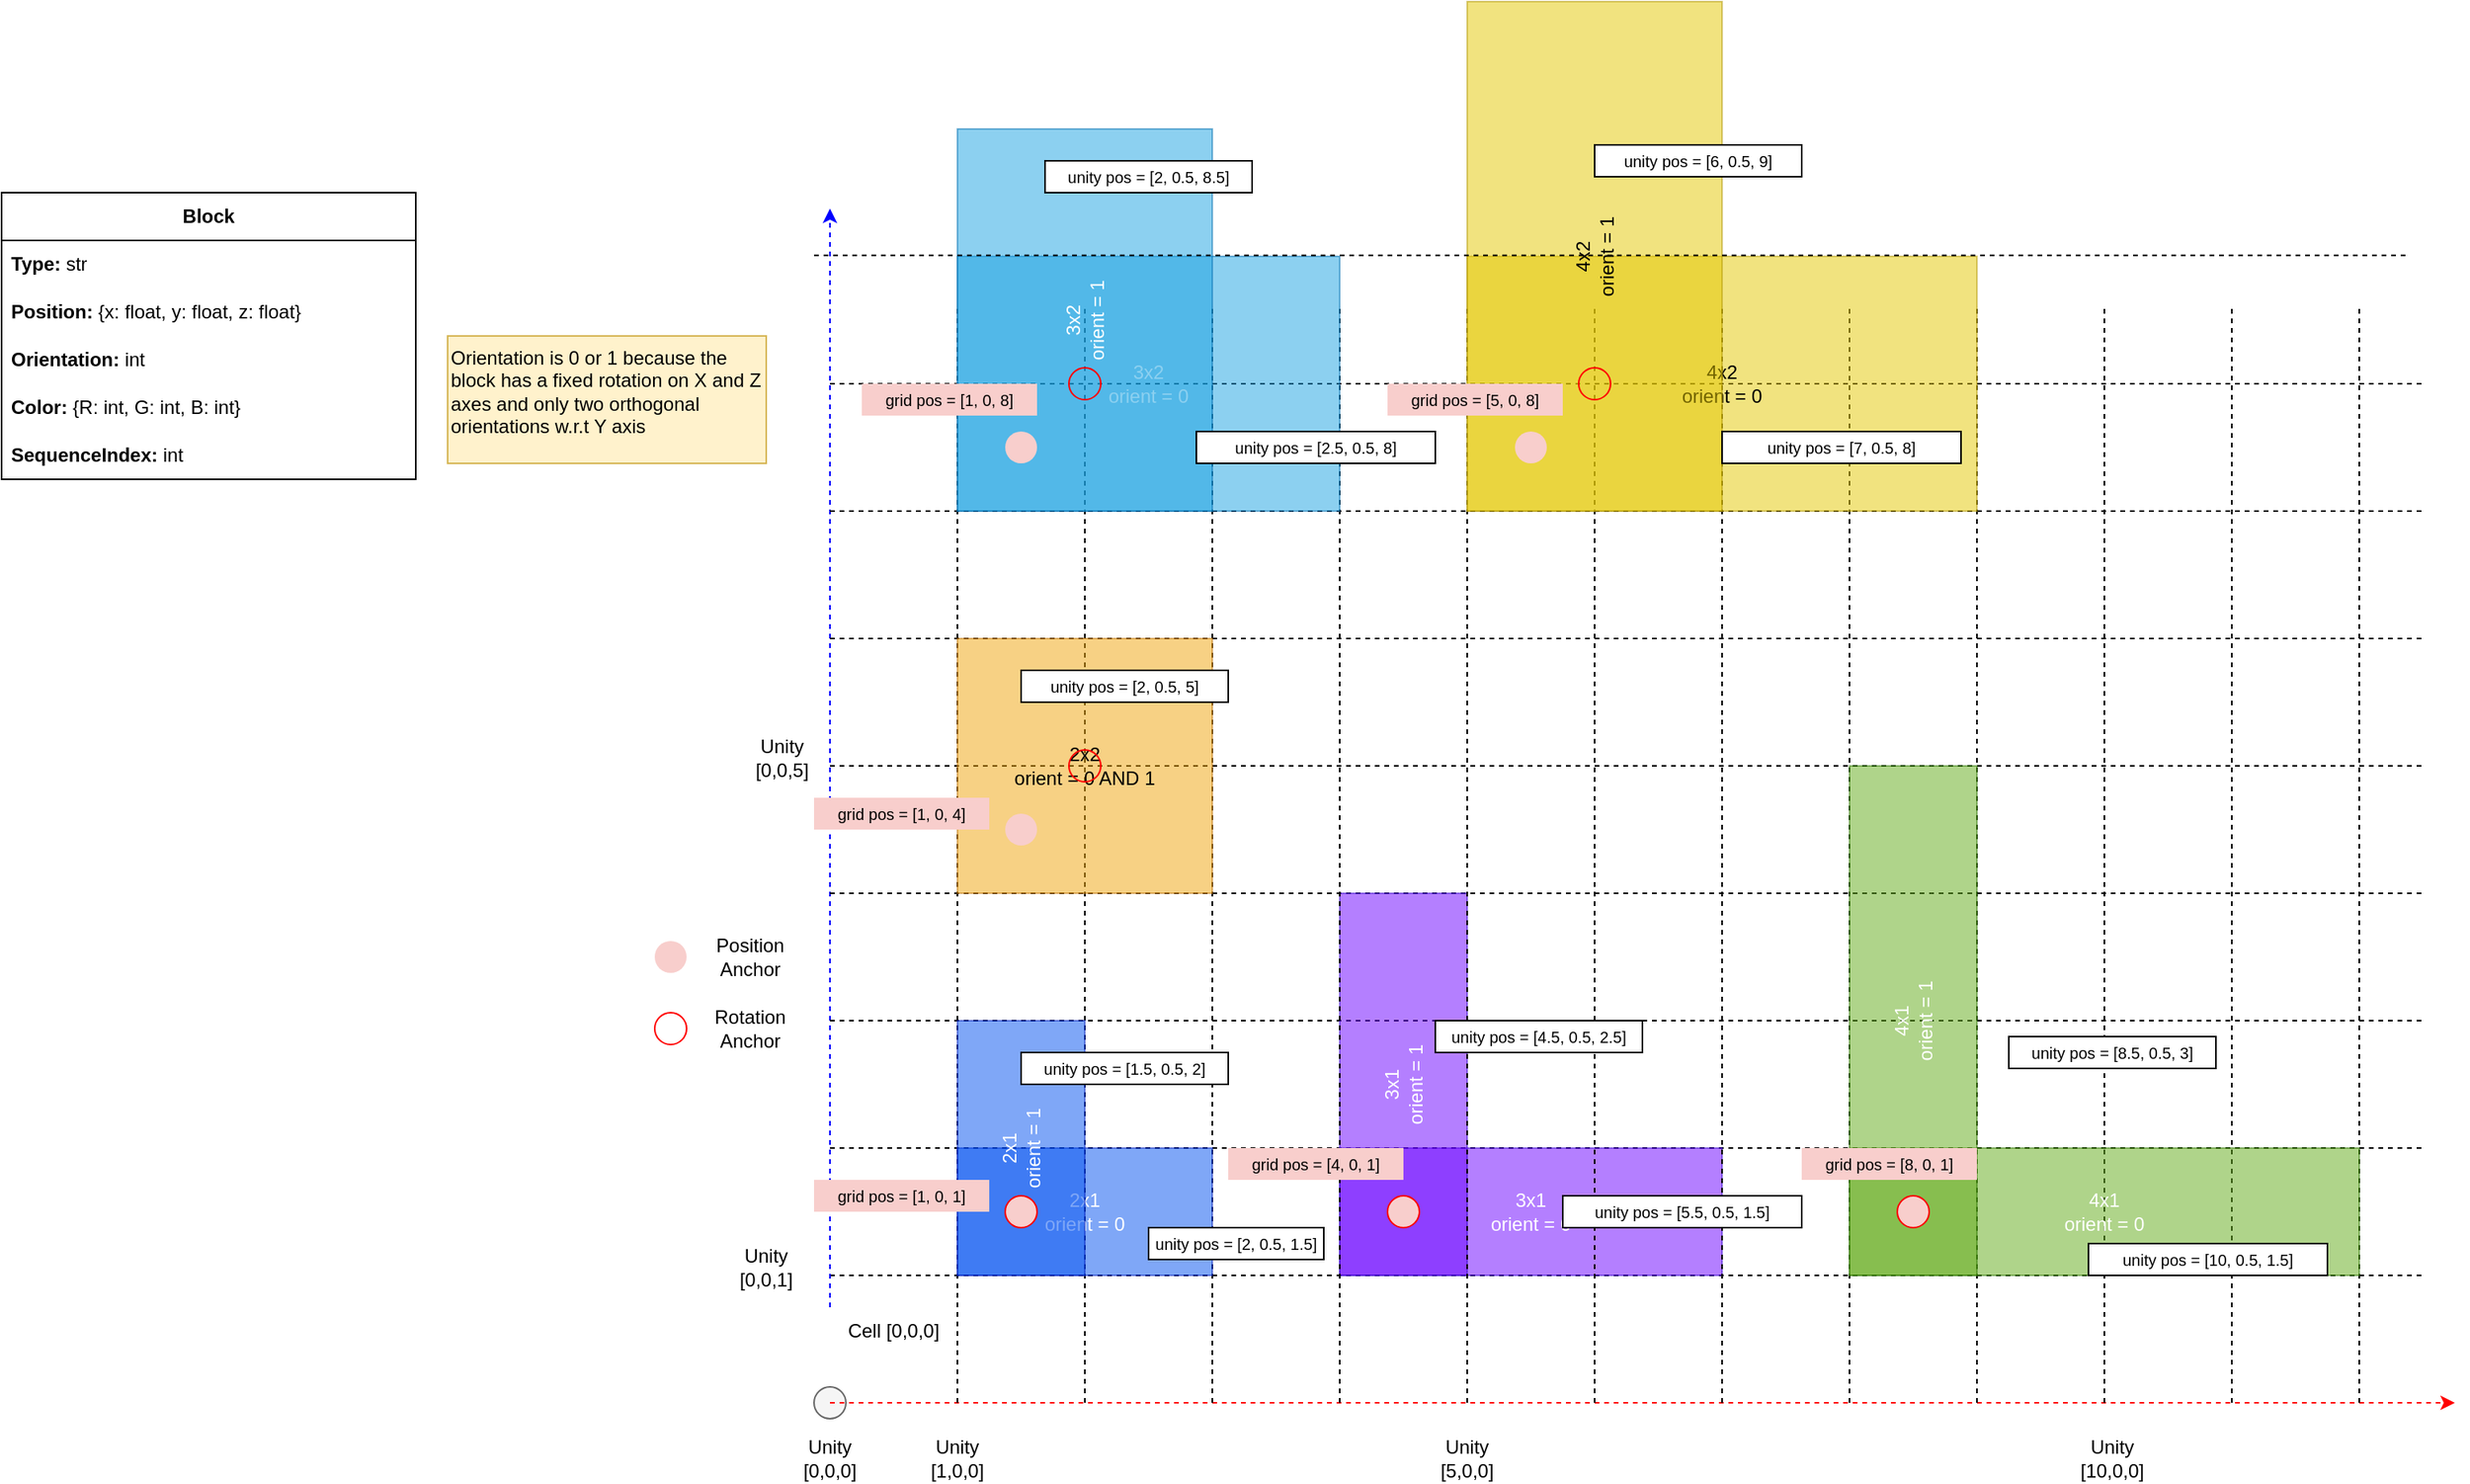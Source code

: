 <mxfile version="24.5.3" type="device" pages="3">
  <diagram id="F12JZfYXKcY45n_DoZql" name="Block Environment">
    <mxGraphModel dx="545" dy="1285" grid="1" gridSize="10" guides="1" tooltips="1" connect="1" arrows="1" fold="1" page="1" pageScale="1" pageWidth="1600" pageHeight="900" math="0" shadow="0">
      <root>
        <mxCell id="0" />
        <mxCell id="1" parent="0" />
        <mxCell id="68_xG1gNsQ3H1-Qj5Mpm-24" value="" style="ellipse;whiteSpace=wrap;html=1;aspect=fixed;connectable=0;allowArrows=0;fillColor=#f5f5f5;fontColor=#333333;strokeColor=#666666;" parent="1" vertex="1">
          <mxGeometry x="550" y="790" width="20" height="20" as="geometry" />
        </mxCell>
        <mxCell id="hAvPR3kHlmy_cGv-ftQP-1" value="&lt;b&gt;Block&lt;/b&gt;" style="swimlane;fontStyle=0;childLayout=stackLayout;horizontal=1;startSize=30;horizontalStack=0;resizeParent=1;resizeParentMax=0;resizeLast=0;collapsible=1;marginBottom=0;whiteSpace=wrap;html=1;" parent="1" vertex="1">
          <mxGeometry x="40" y="40" width="260" height="180" as="geometry" />
        </mxCell>
        <mxCell id="hAvPR3kHlmy_cGv-ftQP-2" value="&lt;b&gt;Type:&lt;/b&gt; str" style="text;strokeColor=none;fillColor=none;align=left;verticalAlign=middle;spacingLeft=4;spacingRight=4;overflow=hidden;points=[[0,0.5],[1,0.5]];portConstraint=eastwest;rotatable=0;whiteSpace=wrap;html=1;" parent="hAvPR3kHlmy_cGv-ftQP-1" vertex="1">
          <mxGeometry y="30" width="260" height="30" as="geometry" />
        </mxCell>
        <mxCell id="hAvPR3kHlmy_cGv-ftQP-3" value="&lt;b&gt;Position:&lt;/b&gt; {x: float, y: float, z: float}&amp;nbsp;" style="text;strokeColor=none;fillColor=none;align=left;verticalAlign=middle;spacingLeft=4;spacingRight=4;overflow=hidden;points=[[0,0.5],[1,0.5]];portConstraint=eastwest;rotatable=0;whiteSpace=wrap;html=1;" parent="hAvPR3kHlmy_cGv-ftQP-1" vertex="1">
          <mxGeometry y="60" width="260" height="30" as="geometry" />
        </mxCell>
        <mxCell id="KosSpZD3ncUlgxf-VwmN-1" value="&lt;b&gt;Orientation: &lt;/b&gt;int" style="text;strokeColor=none;fillColor=none;align=left;verticalAlign=middle;spacingLeft=4;spacingRight=4;overflow=hidden;points=[[0,0.5],[1,0.5]];portConstraint=eastwest;rotatable=0;whiteSpace=wrap;html=1;" parent="hAvPR3kHlmy_cGv-ftQP-1" vertex="1">
          <mxGeometry y="90" width="260" height="30" as="geometry" />
        </mxCell>
        <mxCell id="hAvPR3kHlmy_cGv-ftQP-5" value="&lt;b&gt;Color:&lt;/b&gt;&amp;nbsp;{R: int, G: int, B: int}" style="text;strokeColor=none;fillColor=none;align=left;verticalAlign=middle;spacingLeft=4;spacingRight=4;overflow=hidden;points=[[0,0.5],[1,0.5]];portConstraint=eastwest;rotatable=0;whiteSpace=wrap;html=1;" parent="hAvPR3kHlmy_cGv-ftQP-1" vertex="1">
          <mxGeometry y="120" width="260" height="30" as="geometry" />
        </mxCell>
        <mxCell id="hAvPR3kHlmy_cGv-ftQP-4" value="&lt;b&gt;SequenceIndex:&lt;/b&gt; int" style="text;strokeColor=none;fillColor=none;align=left;verticalAlign=middle;spacingLeft=4;spacingRight=4;overflow=hidden;points=[[0,0.5],[1,0.5]];portConstraint=eastwest;rotatable=0;whiteSpace=wrap;html=1;" parent="hAvPR3kHlmy_cGv-ftQP-1" vertex="1">
          <mxGeometry y="150" width="260" height="30" as="geometry" />
        </mxCell>
        <mxCell id="gbmZhqpwLv1sCHuPzr3j-1" value="Orientation is 0 or 1 because the block has a fixed rotation on X and Z axes and only two orthogonal orientations w.r.t Y axis" style="rounded=0;whiteSpace=wrap;html=1;strokeColor=#d6b656;strokeWidth=1;fontSize=12;fillColor=#fff2cc;verticalAlign=top;align=left;" parent="1" vertex="1">
          <mxGeometry x="320" y="130" width="200" height="80" as="geometry" />
        </mxCell>
        <mxCell id="68_xG1gNsQ3H1-Qj5Mpm-1" value="" style="endArrow=none;dashed=1;html=1;rounded=0;" parent="1" edge="1">
          <mxGeometry width="50" height="50" relative="1" as="geometry">
            <mxPoint x="560" y="720" as="sourcePoint" />
            <mxPoint x="1560" y="720" as="targetPoint" />
          </mxGeometry>
        </mxCell>
        <mxCell id="68_xG1gNsQ3H1-Qj5Mpm-2" value="" style="endArrow=classic;dashed=1;html=1;rounded=0;endFill=1;strokeColor=#FF0000;" parent="1" edge="1">
          <mxGeometry width="50" height="50" relative="1" as="geometry">
            <mxPoint x="560" y="800" as="sourcePoint" />
            <mxPoint x="1580" y="800" as="targetPoint" />
          </mxGeometry>
        </mxCell>
        <mxCell id="68_xG1gNsQ3H1-Qj5Mpm-4" value="" style="endArrow=classic;dashed=1;html=1;rounded=0;startArrow=none;strokeColor=#0000FF;endFill=1;" parent="1" edge="1">
          <mxGeometry width="50" height="50" relative="1" as="geometry">
            <mxPoint x="560" y="740" as="sourcePoint" />
            <mxPoint x="560" y="50" as="targetPoint" />
          </mxGeometry>
        </mxCell>
        <mxCell id="68_xG1gNsQ3H1-Qj5Mpm-6" value="" style="endArrow=none;dashed=1;html=1;rounded=0;" parent="1" edge="1">
          <mxGeometry width="50" height="50" relative="1" as="geometry">
            <mxPoint x="640" y="800" as="sourcePoint" />
            <mxPoint x="640" y="110" as="targetPoint" />
          </mxGeometry>
        </mxCell>
        <mxCell id="68_xG1gNsQ3H1-Qj5Mpm-7" value="" style="endArrow=none;dashed=1;html=1;rounded=0;" parent="1" edge="1">
          <mxGeometry width="50" height="50" relative="1" as="geometry">
            <mxPoint x="720" y="800" as="sourcePoint" />
            <mxPoint x="720" y="110" as="targetPoint" />
          </mxGeometry>
        </mxCell>
        <mxCell id="68_xG1gNsQ3H1-Qj5Mpm-8" value="" style="endArrow=none;dashed=1;html=1;rounded=0;" parent="1" edge="1">
          <mxGeometry width="50" height="50" relative="1" as="geometry">
            <mxPoint x="560" y="640" as="sourcePoint" />
            <mxPoint x="1560" y="640" as="targetPoint" />
          </mxGeometry>
        </mxCell>
        <mxCell id="68_xG1gNsQ3H1-Qj5Mpm-9" value="" style="endArrow=none;dashed=1;html=1;rounded=0;" parent="1" edge="1">
          <mxGeometry width="50" height="50" relative="1" as="geometry">
            <mxPoint x="560" y="560" as="sourcePoint" />
            <mxPoint x="1560" y="560" as="targetPoint" />
          </mxGeometry>
        </mxCell>
        <mxCell id="68_xG1gNsQ3H1-Qj5Mpm-10" value="" style="endArrow=none;dashed=1;html=1;rounded=0;" parent="1" edge="1">
          <mxGeometry width="50" height="50" relative="1" as="geometry">
            <mxPoint x="560" y="480" as="sourcePoint" />
            <mxPoint x="1560" y="480" as="targetPoint" />
          </mxGeometry>
        </mxCell>
        <mxCell id="68_xG1gNsQ3H1-Qj5Mpm-11" value="" style="endArrow=none;dashed=1;html=1;rounded=0;" parent="1" edge="1">
          <mxGeometry width="50" height="50" relative="1" as="geometry">
            <mxPoint x="800" y="800" as="sourcePoint" />
            <mxPoint x="800" y="110" as="targetPoint" />
          </mxGeometry>
        </mxCell>
        <mxCell id="68_xG1gNsQ3H1-Qj5Mpm-13" value="2x1&lt;br&gt;orient = 0" style="whiteSpace=wrap;html=1;fillColor=#0050ef;fontColor=#ffffff;strokeColor=#001DBC;opacity=50;" parent="1" vertex="1">
          <mxGeometry x="640" y="640" width="160" height="80" as="geometry" />
        </mxCell>
        <mxCell id="68_xG1gNsQ3H1-Qj5Mpm-14" value="Cell [0,0,0]" style="text;html=1;strokeColor=none;fillColor=none;align=center;verticalAlign=middle;whiteSpace=wrap;rounded=0;" parent="1" vertex="1">
          <mxGeometry x="570" y="740" width="60" height="30" as="geometry" />
        </mxCell>
        <mxCell id="68_xG1gNsQ3H1-Qj5Mpm-17" value="" style="ellipse;whiteSpace=wrap;html=1;aspect=fixed;fillColor=none;strokeColor=#FF0000;" parent="1" vertex="1">
          <mxGeometry x="450" y="555" width="20" height="20" as="geometry" />
        </mxCell>
        <mxCell id="68_xG1gNsQ3H1-Qj5Mpm-18" value="Rotation Anchor" style="text;html=1;strokeColor=none;fillColor=none;align=center;verticalAlign=middle;whiteSpace=wrap;rounded=0;" parent="1" vertex="1">
          <mxGeometry x="480" y="550" width="60" height="30" as="geometry" />
        </mxCell>
        <mxCell id="68_xG1gNsQ3H1-Qj5Mpm-20" value="2x1&lt;br&gt;orient = 1" style="whiteSpace=wrap;html=1;fillColor=#0050ef;fontColor=#ffffff;strokeColor=#001DBC;opacity=50;rotation=-90;" parent="1" vertex="1">
          <mxGeometry x="600" y="600" width="160" height="80" as="geometry" />
        </mxCell>
        <mxCell id="68_xG1gNsQ3H1-Qj5Mpm-16" value="" style="ellipse;whiteSpace=wrap;html=1;aspect=fixed;fillColor=#f8cecc;strokeColor=#FF0000;" parent="1" vertex="1">
          <mxGeometry x="670" y="670" width="20" height="20" as="geometry" />
        </mxCell>
        <mxCell id="68_xG1gNsQ3H1-Qj5Mpm-21" value="Unity [0,0,0]" style="text;html=1;strokeColor=none;fillColor=none;align=center;verticalAlign=middle;whiteSpace=wrap;rounded=0;" parent="1" vertex="1">
          <mxGeometry x="530" y="820" width="60" height="30" as="geometry" />
        </mxCell>
        <mxCell id="68_xG1gNsQ3H1-Qj5Mpm-23" value="" style="endArrow=none;dashed=1;html=1;rounded=0;" parent="1" edge="1">
          <mxGeometry width="50" height="50" relative="1" as="geometry">
            <mxPoint x="560" y="800" as="sourcePoint" />
            <mxPoint x="560" y="800" as="targetPoint" />
          </mxGeometry>
        </mxCell>
        <mxCell id="68_xG1gNsQ3H1-Qj5Mpm-25" value="Unity [1,0,0]" style="text;html=1;strokeColor=none;fillColor=none;align=center;verticalAlign=middle;whiteSpace=wrap;rounded=0;" parent="1" vertex="1">
          <mxGeometry x="610" y="820" width="60" height="30" as="geometry" />
        </mxCell>
        <mxCell id="68_xG1gNsQ3H1-Qj5Mpm-26" value="unity pos = [2, 0.5, 1.5]" style="rounded=0;whiteSpace=wrap;html=1;connectable=0;allowArrows=0;fontSize=10;" parent="1" vertex="1">
          <mxGeometry x="760" y="690" width="110" height="20" as="geometry" />
        </mxCell>
        <mxCell id="68_xG1gNsQ3H1-Qj5Mpm-27" value="unity pos = [1.5, 0.5, 2]" style="rounded=0;whiteSpace=wrap;html=1;connectable=0;allowArrows=0;fontSize=10;" parent="1" vertex="1">
          <mxGeometry x="680" y="580" width="130" height="20" as="geometry" />
        </mxCell>
        <mxCell id="68_xG1gNsQ3H1-Qj5Mpm-28" value="Unity [0,0,1]" style="text;html=1;strokeColor=none;fillColor=none;align=center;verticalAlign=middle;whiteSpace=wrap;rounded=0;" parent="1" vertex="1">
          <mxGeometry x="490" y="700" width="60" height="30" as="geometry" />
        </mxCell>
        <mxCell id="68_xG1gNsQ3H1-Qj5Mpm-29" value="grid pos = [1, 0, 1]" style="rounded=0;whiteSpace=wrap;html=1;connectable=0;allowArrows=0;fontSize=10;fillColor=#f8cecc;strokeColor=none;" parent="1" vertex="1">
          <mxGeometry x="550" y="660" width="110" height="20" as="geometry" />
        </mxCell>
        <mxCell id="68_xG1gNsQ3H1-Qj5Mpm-39" value="3x1&lt;br&gt;orient = 0" style="whiteSpace=wrap;html=1;fillColor=#6a00ff;fontColor=#ffffff;strokeColor=#3700CC;opacity=50;" parent="1" vertex="1">
          <mxGeometry x="880" y="640" width="240" height="80" as="geometry" />
        </mxCell>
        <mxCell id="68_xG1gNsQ3H1-Qj5Mpm-40" value="3x1&lt;br&gt;orient = 1" style="whiteSpace=wrap;html=1;fillColor=#6a00ff;fontColor=#ffffff;strokeColor=#3700CC;opacity=50;rotation=-90;" parent="1" vertex="1">
          <mxGeometry x="800" y="560" width="240" height="80" as="geometry" />
        </mxCell>
        <mxCell id="68_xG1gNsQ3H1-Qj5Mpm-41" value="" style="ellipse;whiteSpace=wrap;html=1;aspect=fixed;fillColor=#f8cecc;strokeColor=#FF0000;" parent="1" vertex="1">
          <mxGeometry x="910" y="670" width="20" height="20" as="geometry" />
        </mxCell>
        <mxCell id="68_xG1gNsQ3H1-Qj5Mpm-12" value="" style="endArrow=none;dashed=1;html=1;rounded=0;" parent="1" edge="1">
          <mxGeometry width="50" height="50" relative="1" as="geometry">
            <mxPoint x="880" y="800" as="sourcePoint" />
            <mxPoint x="880" y="110" as="targetPoint" />
          </mxGeometry>
        </mxCell>
        <mxCell id="68_xG1gNsQ3H1-Qj5Mpm-30" value="" style="endArrow=none;dashed=1;html=1;rounded=0;" parent="1" edge="1">
          <mxGeometry width="50" height="50" relative="1" as="geometry">
            <mxPoint x="960" y="800" as="sourcePoint" />
            <mxPoint x="960" y="110" as="targetPoint" />
          </mxGeometry>
        </mxCell>
        <mxCell id="68_xG1gNsQ3H1-Qj5Mpm-31" value="" style="endArrow=none;dashed=1;html=1;rounded=0;" parent="1" edge="1">
          <mxGeometry width="50" height="50" relative="1" as="geometry">
            <mxPoint x="1040" y="800" as="sourcePoint" />
            <mxPoint x="1040" y="110" as="targetPoint" />
          </mxGeometry>
        </mxCell>
        <mxCell id="68_xG1gNsQ3H1-Qj5Mpm-32" value="" style="endArrow=none;dashed=1;html=1;rounded=0;" parent="1" edge="1">
          <mxGeometry width="50" height="50" relative="1" as="geometry">
            <mxPoint x="1120" y="800" as="sourcePoint" />
            <mxPoint x="1120" y="110" as="targetPoint" />
          </mxGeometry>
        </mxCell>
        <mxCell id="68_xG1gNsQ3H1-Qj5Mpm-33" value="" style="endArrow=none;dashed=1;html=1;rounded=0;" parent="1" edge="1">
          <mxGeometry width="50" height="50" relative="1" as="geometry">
            <mxPoint x="1200" y="800" as="sourcePoint" />
            <mxPoint x="1200" y="110" as="targetPoint" />
          </mxGeometry>
        </mxCell>
        <mxCell id="68_xG1gNsQ3H1-Qj5Mpm-34" value="" style="endArrow=none;dashed=1;html=1;rounded=0;" parent="1" edge="1">
          <mxGeometry width="50" height="50" relative="1" as="geometry">
            <mxPoint x="1280" y="800" as="sourcePoint" />
            <mxPoint x="1280" y="110" as="targetPoint" />
          </mxGeometry>
        </mxCell>
        <mxCell id="68_xG1gNsQ3H1-Qj5Mpm-35" value="" style="endArrow=none;dashed=1;html=1;rounded=0;" parent="1" edge="1">
          <mxGeometry width="50" height="50" relative="1" as="geometry">
            <mxPoint x="1360" y="800" as="sourcePoint" />
            <mxPoint x="1360" y="110" as="targetPoint" />
          </mxGeometry>
        </mxCell>
        <mxCell id="68_xG1gNsQ3H1-Qj5Mpm-36" value="" style="endArrow=none;dashed=1;html=1;rounded=0;" parent="1" edge="1">
          <mxGeometry width="50" height="50" relative="1" as="geometry">
            <mxPoint x="1440" y="800" as="sourcePoint" />
            <mxPoint x="1440" y="110" as="targetPoint" />
          </mxGeometry>
        </mxCell>
        <mxCell id="68_xG1gNsQ3H1-Qj5Mpm-37" value="" style="endArrow=none;dashed=1;html=1;rounded=0;" parent="1" edge="1">
          <mxGeometry width="50" height="50" relative="1" as="geometry">
            <mxPoint x="1520" y="800" as="sourcePoint" />
            <mxPoint x="1520" y="110" as="targetPoint" />
          </mxGeometry>
        </mxCell>
        <mxCell id="68_xG1gNsQ3H1-Qj5Mpm-43" value="" style="endArrow=none;dashed=1;html=1;rounded=0;" parent="1" edge="1">
          <mxGeometry width="50" height="50" relative="1" as="geometry">
            <mxPoint x="560" y="400" as="sourcePoint" />
            <mxPoint x="1560" y="400" as="targetPoint" />
          </mxGeometry>
        </mxCell>
        <mxCell id="68_xG1gNsQ3H1-Qj5Mpm-44" value="" style="endArrow=none;dashed=1;html=1;rounded=0;" parent="1" edge="1">
          <mxGeometry width="50" height="50" relative="1" as="geometry">
            <mxPoint x="560" y="320" as="sourcePoint" />
            <mxPoint x="1560" y="320" as="targetPoint" />
          </mxGeometry>
        </mxCell>
        <mxCell id="68_xG1gNsQ3H1-Qj5Mpm-45" value="" style="endArrow=none;dashed=1;html=1;rounded=0;" parent="1" edge="1">
          <mxGeometry width="50" height="50" relative="1" as="geometry">
            <mxPoint x="560" y="240" as="sourcePoint" />
            <mxPoint x="1560" y="240" as="targetPoint" />
          </mxGeometry>
        </mxCell>
        <mxCell id="68_xG1gNsQ3H1-Qj5Mpm-46" value="" style="endArrow=none;dashed=1;html=1;rounded=0;" parent="1" edge="1">
          <mxGeometry width="50" height="50" relative="1" as="geometry">
            <mxPoint x="560" y="160" as="sourcePoint" />
            <mxPoint x="1560" y="160" as="targetPoint" />
          </mxGeometry>
        </mxCell>
        <mxCell id="68_xG1gNsQ3H1-Qj5Mpm-47" value="4x1&lt;br&gt;orient = 0" style="whiteSpace=wrap;html=1;fillColor=#60a917;fontColor=#ffffff;strokeColor=#2D7600;opacity=50;" parent="1" vertex="1">
          <mxGeometry x="1200" y="640" width="320" height="80" as="geometry" />
        </mxCell>
        <mxCell id="68_xG1gNsQ3H1-Qj5Mpm-48" value="4x1&lt;br&gt;orient = 1" style="whiteSpace=wrap;html=1;fillColor=#60a917;fontColor=#ffffff;strokeColor=#2D7600;opacity=50;rotation=-90;" parent="1" vertex="1">
          <mxGeometry x="1080" y="520" width="320" height="80" as="geometry" />
        </mxCell>
        <mxCell id="68_xG1gNsQ3H1-Qj5Mpm-49" value="" style="ellipse;whiteSpace=wrap;html=1;aspect=fixed;fillColor=#f8cecc;strokeColor=#FF0000;" parent="1" vertex="1">
          <mxGeometry x="1230" y="670" width="20" height="20" as="geometry" />
        </mxCell>
        <mxCell id="68_xG1gNsQ3H1-Qj5Mpm-51" value="2x2&lt;br&gt;orient = 0 AND 1" style="whiteSpace=wrap;html=1;fillColor=#f0a30a;fontColor=#000000;strokeColor=#BD7000;opacity=50;" parent="1" vertex="1">
          <mxGeometry x="640" y="320" width="160" height="160" as="geometry" />
        </mxCell>
        <mxCell id="68_xG1gNsQ3H1-Qj5Mpm-52" value="" style="ellipse;whiteSpace=wrap;html=1;aspect=fixed;fillColor=#f8cecc;strokeColor=none;" parent="1" vertex="1">
          <mxGeometry x="450" y="510" width="20" height="20" as="geometry" />
        </mxCell>
        <mxCell id="68_xG1gNsQ3H1-Qj5Mpm-53" value="Position Anchor" style="text;html=1;strokeColor=none;fillColor=none;align=center;verticalAlign=middle;whiteSpace=wrap;rounded=0;" parent="1" vertex="1">
          <mxGeometry x="480" y="505" width="60" height="30" as="geometry" />
        </mxCell>
        <mxCell id="68_xG1gNsQ3H1-Qj5Mpm-54" value="" style="ellipse;whiteSpace=wrap;html=1;aspect=fixed;fillColor=#f8cecc;strokeColor=none;" parent="1" vertex="1">
          <mxGeometry x="670" y="430" width="20" height="20" as="geometry" />
        </mxCell>
        <mxCell id="68_xG1gNsQ3H1-Qj5Mpm-55" value="" style="ellipse;whiteSpace=wrap;html=1;aspect=fixed;fillColor=none;strokeColor=#FF0000;" parent="1" vertex="1">
          <mxGeometry x="710" y="390" width="20" height="20" as="geometry" />
        </mxCell>
        <mxCell id="68_xG1gNsQ3H1-Qj5Mpm-56" value="3x2&lt;br&gt;orient = 0" style="whiteSpace=wrap;html=1;fillColor=#1ba1e2;fontColor=#ffffff;strokeColor=#006EAF;opacity=50;" parent="1" vertex="1">
          <mxGeometry x="640" y="80" width="240" height="160" as="geometry" />
        </mxCell>
        <mxCell id="68_xG1gNsQ3H1-Qj5Mpm-57" value="3x2&lt;br&gt;orient = 1" style="whiteSpace=wrap;html=1;fillColor=#1ba1e2;fontColor=#ffffff;strokeColor=#006EAF;opacity=50;rotation=-90;" parent="1" vertex="1">
          <mxGeometry x="600" y="40" width="240" height="160" as="geometry" />
        </mxCell>
        <mxCell id="68_xG1gNsQ3H1-Qj5Mpm-58" value="" style="ellipse;whiteSpace=wrap;html=1;aspect=fixed;fillColor=#f8cecc;strokeColor=none;" parent="1" vertex="1">
          <mxGeometry x="670" y="190" width="20" height="20" as="geometry" />
        </mxCell>
        <mxCell id="68_xG1gNsQ3H1-Qj5Mpm-59" value="" style="ellipse;whiteSpace=wrap;html=1;aspect=fixed;fillColor=none;strokeColor=#FF0000;" parent="1" vertex="1">
          <mxGeometry x="710" y="150" width="20" height="20" as="geometry" />
        </mxCell>
        <mxCell id="68_xG1gNsQ3H1-Qj5Mpm-60" value="4x2&lt;br&gt;orient = 0" style="whiteSpace=wrap;html=1;fillColor=#e3c800;fontColor=#000000;strokeColor=#B09500;opacity=50;" parent="1" vertex="1">
          <mxGeometry x="960" y="80" width="320" height="160" as="geometry" />
        </mxCell>
        <mxCell id="68_xG1gNsQ3H1-Qj5Mpm-61" value="4x2&lt;br&gt;orient = 1" style="whiteSpace=wrap;html=1;fillColor=#e3c800;fontColor=#000000;strokeColor=#B09500;opacity=50;rotation=-90;" parent="1" vertex="1">
          <mxGeometry x="880" width="320" height="160" as="geometry" />
        </mxCell>
        <mxCell id="68_xG1gNsQ3H1-Qj5Mpm-62" value="" style="ellipse;whiteSpace=wrap;html=1;aspect=fixed;fillColor=#f8cecc;strokeColor=none;" parent="1" vertex="1">
          <mxGeometry x="990" y="190" width="20" height="20" as="geometry" />
        </mxCell>
        <mxCell id="68_xG1gNsQ3H1-Qj5Mpm-63" value="" style="ellipse;whiteSpace=wrap;html=1;aspect=fixed;fillColor=none;strokeColor=#FF0000;" parent="1" vertex="1">
          <mxGeometry x="1030" y="150" width="20" height="20" as="geometry" />
        </mxCell>
        <mxCell id="xhDhrKx8FUv4P4WK9hfT-1" value="unity pos = [5.5, 0.5, 1.5]" style="rounded=0;whiteSpace=wrap;html=1;connectable=0;allowArrows=0;fontSize=10;" vertex="1" parent="1">
          <mxGeometry x="1020" y="670" width="150" height="20" as="geometry" />
        </mxCell>
        <mxCell id="xhDhrKx8FUv4P4WK9hfT-2" value="unity pos = [4.5, 0.5, 2.5]" style="rounded=0;whiteSpace=wrap;html=1;connectable=0;allowArrows=0;fontSize=10;" vertex="1" parent="1">
          <mxGeometry x="940" y="560" width="130" height="20" as="geometry" />
        </mxCell>
        <mxCell id="xhDhrKx8FUv4P4WK9hfT-3" value="grid pos = [4, 0, 1]" style="rounded=0;whiteSpace=wrap;html=1;connectable=0;allowArrows=0;fontSize=10;fillColor=#f8cecc;strokeColor=none;" vertex="1" parent="1">
          <mxGeometry x="810" y="640" width="110" height="20" as="geometry" />
        </mxCell>
        <mxCell id="xhDhrKx8FUv4P4WK9hfT-4" value="unity pos = [10, 0.5, 1.5]" style="rounded=0;whiteSpace=wrap;html=1;connectable=0;allowArrows=0;fontSize=10;" vertex="1" parent="1">
          <mxGeometry x="1350" y="700" width="150" height="20" as="geometry" />
        </mxCell>
        <mxCell id="xhDhrKx8FUv4P4WK9hfT-5" value="unity pos = [8.5, 0.5, 3]" style="rounded=0;whiteSpace=wrap;html=1;connectable=0;allowArrows=0;fontSize=10;" vertex="1" parent="1">
          <mxGeometry x="1300" y="570" width="130" height="20" as="geometry" />
        </mxCell>
        <mxCell id="xhDhrKx8FUv4P4WK9hfT-6" value="grid pos = [8, 0, 1]" style="rounded=0;whiteSpace=wrap;html=1;connectable=0;allowArrows=0;fontSize=10;fillColor=#f8cecc;strokeColor=none;" vertex="1" parent="1">
          <mxGeometry x="1170" y="640" width="110" height="20" as="geometry" />
        </mxCell>
        <mxCell id="xhDhrKx8FUv4P4WK9hfT-7" value="Unity [5,0,0]" style="text;html=1;strokeColor=none;fillColor=none;align=center;verticalAlign=middle;whiteSpace=wrap;rounded=0;" vertex="1" parent="1">
          <mxGeometry x="930" y="820" width="60" height="30" as="geometry" />
        </mxCell>
        <mxCell id="xhDhrKx8FUv4P4WK9hfT-8" value="Unity [10,0,0]" style="text;html=1;strokeColor=none;fillColor=none;align=center;verticalAlign=middle;whiteSpace=wrap;rounded=0;" vertex="1" parent="1">
          <mxGeometry x="1335" y="820" width="60" height="30" as="geometry" />
        </mxCell>
        <mxCell id="xhDhrKx8FUv4P4WK9hfT-10" value="unity pos = [2, 0.5, 5]" style="rounded=0;whiteSpace=wrap;html=1;connectable=0;allowArrows=0;fontSize=10;" vertex="1" parent="1">
          <mxGeometry x="680" y="340" width="130" height="20" as="geometry" />
        </mxCell>
        <mxCell id="xhDhrKx8FUv4P4WK9hfT-11" value="grid pos = [1, 0, 4]" style="rounded=0;whiteSpace=wrap;html=1;connectable=0;allowArrows=0;fontSize=10;fillColor=#f8cecc;strokeColor=none;" vertex="1" parent="1">
          <mxGeometry x="550" y="420" width="110" height="20" as="geometry" />
        </mxCell>
        <mxCell id="xhDhrKx8FUv4P4WK9hfT-12" value="Unity [0,0,5]" style="text;html=1;strokeColor=none;fillColor=none;align=center;verticalAlign=middle;whiteSpace=wrap;rounded=0;" vertex="1" parent="1">
          <mxGeometry x="500" y="380" width="60" height="30" as="geometry" />
        </mxCell>
        <mxCell id="xhDhrKx8FUv4P4WK9hfT-13" value="unity pos = [2.5, 0.5, 8]" style="rounded=0;whiteSpace=wrap;html=1;connectable=0;allowArrows=0;fontSize=10;" vertex="1" parent="1">
          <mxGeometry x="790" y="190" width="150" height="20" as="geometry" />
        </mxCell>
        <mxCell id="xhDhrKx8FUv4P4WK9hfT-14" value="unity pos = [2, 0.5, 8.5]" style="rounded=0;whiteSpace=wrap;html=1;connectable=0;allowArrows=0;fontSize=10;" vertex="1" parent="1">
          <mxGeometry x="695" y="20" width="130" height="20" as="geometry" />
        </mxCell>
        <mxCell id="xhDhrKx8FUv4P4WK9hfT-15" value="grid pos = [1, 0, 8]" style="rounded=0;whiteSpace=wrap;html=1;connectable=0;allowArrows=0;fontSize=10;fillColor=#f8cecc;strokeColor=none;" vertex="1" parent="1">
          <mxGeometry x="580" y="160" width="110" height="20" as="geometry" />
        </mxCell>
        <mxCell id="xhDhrKx8FUv4P4WK9hfT-16" value="" style="endArrow=none;dashed=1;html=1;rounded=0;" edge="1" parent="1">
          <mxGeometry width="50" height="50" relative="1" as="geometry">
            <mxPoint x="550" y="79.43" as="sourcePoint" />
            <mxPoint x="1550" y="79.43" as="targetPoint" />
          </mxGeometry>
        </mxCell>
        <mxCell id="xhDhrKx8FUv4P4WK9hfT-17" value="unity pos = [7, 0.5, 8]" style="rounded=0;whiteSpace=wrap;html=1;connectable=0;allowArrows=0;fontSize=10;" vertex="1" parent="1">
          <mxGeometry x="1120" y="190" width="150" height="20" as="geometry" />
        </mxCell>
        <mxCell id="xhDhrKx8FUv4P4WK9hfT-18" value="unity pos = [6, 0.5, 9]" style="rounded=0;whiteSpace=wrap;html=1;connectable=0;allowArrows=0;fontSize=10;" vertex="1" parent="1">
          <mxGeometry x="1040" y="10" width="130" height="20" as="geometry" />
        </mxCell>
        <mxCell id="xhDhrKx8FUv4P4WK9hfT-19" value="grid pos = [5, 0, 8]" style="rounded=0;whiteSpace=wrap;html=1;connectable=0;allowArrows=0;fontSize=10;fillColor=#f8cecc;strokeColor=none;" vertex="1" parent="1">
          <mxGeometry x="910" y="160" width="110" height="20" as="geometry" />
        </mxCell>
      </root>
    </mxGraphModel>
  </diagram>
  <diagram id="WRuSnYGcAvYKLhUB0kVh" name="UX wireframes">
    <mxGraphModel dx="1593" dy="929" grid="1" gridSize="10" guides="1" tooltips="1" connect="1" arrows="1" fold="1" page="1" pageScale="1" pageWidth="1600" pageHeight="900" math="0" shadow="0">
      <root>
        <mxCell id="0" />
        <mxCell id="1" parent="0" />
        <mxCell id="hewYX5v-Wwz6OvOMDls4-1" value="" style="shape=parallelogram;perimeter=parallelogramPerimeter;whiteSpace=wrap;html=1;fixedSize=1;fillColor=#d5e8d4;strokeColor=#82b366;size=330;" vertex="1" parent="1">
          <mxGeometry x="80" y="120" width="1400" height="640" as="geometry" />
        </mxCell>
        <mxCell id="hewYX5v-Wwz6OvOMDls4-2" value="" style="shape=cube;whiteSpace=wrap;html=1;boundedLbl=1;backgroundOutline=1;darkOpacity=0.05;darkOpacity2=0.1;fillColor=#f5f5f5;fontColor=#333333;strokeColor=#666666;opacity=50;" vertex="1" parent="1">
          <mxGeometry x="710" y="390" width="100" height="50" as="geometry" />
        </mxCell>
        <mxCell id="hewYX5v-Wwz6OvOMDls4-3" value="" style="shape=flexArrow;endArrow=classic;html=1;rounded=0;fillColor=#000000;strokeColor=#FFFFFF;width=10.278;endSize=15.608;" edge="1" parent="1">
          <mxGeometry x="-1" y="289" width="50" height="50" relative="1" as="geometry">
            <mxPoint x="810" y="465" as="sourcePoint" />
            <mxPoint x="770" y="415" as="targetPoint" />
            <mxPoint x="76" y="-134" as="offset" />
          </mxGeometry>
        </mxCell>
        <mxCell id="hewYX5v-Wwz6OvOMDls4-4" value="" style="rounded=1;whiteSpace=wrap;html=1;fillColor=#f5f5f5;strokeColor=#666666;fontColor=#333333;" vertex="1" parent="1">
          <mxGeometry x="440" y="690" width="620" height="200" as="geometry" />
        </mxCell>
        <mxCell id="hewYX5v-Wwz6OvOMDls4-5" value="" style="shape=parallelogram;perimeter=parallelogramPerimeter;whiteSpace=wrap;html=1;fixedSize=1;fillColor=#d5e8d4;strokeColor=#82b366;size=330;" vertex="1" parent="1">
          <mxGeometry x="1680" y="120" width="1400" height="640" as="geometry" />
        </mxCell>
        <mxCell id="hewYX5v-Wwz6OvOMDls4-6" value="" style="shape=cube;whiteSpace=wrap;html=1;boundedLbl=1;backgroundOutline=1;darkOpacity=0.05;darkOpacity2=0.1;fillColor=#f5f5f5;fontColor=#333333;strokeColor=#666666;opacity=50;" vertex="1" parent="1">
          <mxGeometry x="2310" y="390" width="100" height="50" as="geometry" />
        </mxCell>
        <mxCell id="hewYX5v-Wwz6OvOMDls4-7" value="" style="shape=flexArrow;endArrow=classic;html=1;rounded=0;fillColor=#000000;strokeColor=#FFFFFF;width=10.278;endSize=15.608;" edge="1" parent="1">
          <mxGeometry x="-1" y="289" width="50" height="50" relative="1" as="geometry">
            <mxPoint x="2410" y="465" as="sourcePoint" />
            <mxPoint x="2370" y="415" as="targetPoint" />
            <mxPoint x="76" y="-134" as="offset" />
          </mxGeometry>
        </mxCell>
        <mxCell id="hewYX5v-Wwz6OvOMDls4-8" value="" style="rounded=1;whiteSpace=wrap;html=1;fillColor=#f5f5f5;strokeColor=#666666;fontColor=#333333;" vertex="1" parent="1">
          <mxGeometry x="2040" y="770" width="620" height="120" as="geometry" />
        </mxCell>
        <mxCell id="hewYX5v-Wwz6OvOMDls4-9" value="" style="shape=cube;whiteSpace=wrap;html=1;boundedLbl=1;backgroundOutline=1;darkOpacity=0.05;darkOpacity2=0.1;fillColor=#0050ef;fontColor=#ffffff;strokeColor=#001DBC;" vertex="1" parent="1">
          <mxGeometry x="2250" y="800" width="100" height="50" as="geometry" />
        </mxCell>
        <mxCell id="hewYX5v-Wwz6OvOMDls4-10" value="" style="shape=cube;whiteSpace=wrap;html=1;boundedLbl=1;backgroundOutline=1;darkOpacity=0.05;darkOpacity2=0.1;fillColor=#e51400;fontColor=#ffffff;strokeColor=#B20000;" vertex="1" parent="1">
          <mxGeometry x="2140" y="800" width="70" height="50" as="geometry" />
        </mxCell>
        <mxCell id="hewYX5v-Wwz6OvOMDls4-11" value="" style="shape=cube;whiteSpace=wrap;html=1;boundedLbl=1;backgroundOutline=1;darkOpacity=0.05;darkOpacity2=0.1;fillColor=#e3c800;fontColor=#000000;strokeColor=#B09500;" vertex="1" parent="1">
          <mxGeometry x="2370" y="800" width="120" height="50" as="geometry" />
        </mxCell>
        <mxCell id="hewYX5v-Wwz6OvOMDls4-12" value="1" style="text;html=1;strokeColor=none;fillColor=none;align=center;verticalAlign=middle;whiteSpace=wrap;rounded=0;fontStyle=1;fontSize=30;" vertex="1" parent="1">
          <mxGeometry x="2150" y="860" width="60" height="30" as="geometry" />
        </mxCell>
        <mxCell id="hewYX5v-Wwz6OvOMDls4-13" value="2&lt;span style=&quot;color: rgba(0, 0, 0, 0); font-family: monospace; font-size: 0px; font-weight: 400; text-align: start;&quot;&gt;%3CmxGraphModel%3E%3Croot%3E%3CmxCell%20id%3D%220%22%2F%3E%3CmxCell%20id%3D%221%22%20parent%3D%220%22%2F%3E%3CmxCell%20id%3D%222%22%20value%3D%221%22%20style%3D%22text%3Bhtml%3D1%3BstrokeColor%3Dnone%3BfillColor%3Dnone%3Balign%3Dcenter%3BverticalAlign%3Dmiddle%3BwhiteSpace%3Dwrap%3Brounded%3D0%3BfontStyle%3D1%3BfontSize%3D30%3B%22%20vertex%3D%221%22%20parent%3D%221%22%3E%3CmxGeometry%20x%3D%22430%22%20y%3D%22720%22%20width%3D%2260%22%20height%3D%2230%22%20as%3D%22geometry%22%2F%3E%3C%2FmxCell%3E%3C%2Froot%3E%3C%2FmxGraphModel%3E&lt;/span&gt;" style="text;html=1;strokeColor=none;fillColor=none;align=center;verticalAlign=middle;whiteSpace=wrap;rounded=0;fontStyle=1;fontSize=30;" vertex="1" parent="1">
          <mxGeometry x="2280" y="860" width="60" height="30" as="geometry" />
        </mxCell>
        <mxCell id="hewYX5v-Wwz6OvOMDls4-14" value="3" style="text;html=1;strokeColor=none;fillColor=none;align=center;verticalAlign=middle;whiteSpace=wrap;rounded=0;fontStyle=1;fontSize=30;" vertex="1" parent="1">
          <mxGeometry x="2400" y="860" width="60" height="30" as="geometry" />
        </mxCell>
        <mxCell id="hewYX5v-Wwz6OvOMDls4-15" value="Insert Block" style="rounded=0;whiteSpace=wrap;html=1;fontSize=23;fontStyle=1;strokeWidth=1;" vertex="1" parent="1">
          <mxGeometry x="470" y="710" width="100" height="100" as="geometry" />
        </mxCell>
        <mxCell id="hewYX5v-Wwz6OvOMDls4-16" value="Remove Block" style="rounded=0;whiteSpace=wrap;html=1;fontSize=23;fontStyle=1" vertex="1" parent="1">
          <mxGeometry x="600" y="710" width="100" height="100" as="geometry" />
        </mxCell>
        <mxCell id="hewYX5v-Wwz6OvOMDls4-17" value="Numbers select &quot;maker mode&quot;" style="rounded=0;whiteSpace=wrap;html=1;strokeColor=#d6b656;strokeWidth=1;fontSize=12;fillColor=#fff2cc;verticalAlign=top;align=left;" vertex="1" parent="1">
          <mxGeometry x="240" y="770" width="120" height="60" as="geometry" />
        </mxCell>
        <mxCell id="hewYX5v-Wwz6OvOMDls4-18" value="Insert Block" style="rounded=0;whiteSpace=wrap;html=1;fontSize=23;fontStyle=1;strokeColor=#FF9900;strokeWidth=5;" vertex="1" parent="1">
          <mxGeometry x="1620" y="10" width="100" height="100" as="geometry" />
        </mxCell>
        <mxCell id="hewYX5v-Wwz6OvOMDls4-19" value="" style="ellipse;whiteSpace=wrap;html=1;aspect=fixed;strokeColor=#666666;strokeWidth=1;fontSize=12;fillColor=#f5f5f5;fontColor=#333333;" vertex="1" parent="1">
          <mxGeometry x="1500" y="10" width="80" height="80" as="geometry" />
        </mxCell>
        <mxCell id="hewYX5v-Wwz6OvOMDls4-20" value="" style="group" vertex="1" connectable="0" parent="1">
          <mxGeometry x="1520" y="25" width="50" height="50" as="geometry" />
        </mxCell>
        <mxCell id="hewYX5v-Wwz6OvOMDls4-21" value="" style="endArrow=classic;html=1;rounded=0;strokeColor=#001DBC;fontSize=12;fillColor=#0050ef;" edge="1" parent="hewYX5v-Wwz6OvOMDls4-20">
          <mxGeometry width="50" height="50" relative="1" as="geometry">
            <mxPoint x="18.75" y="31.25" as="sourcePoint" />
            <mxPoint x="50" y="31.25" as="targetPoint" />
          </mxGeometry>
        </mxCell>
        <mxCell id="hewYX5v-Wwz6OvOMDls4-22" value="" style="endArrow=classic;html=1;rounded=0;strokeColor=#B20000;fontSize=12;fillColor=#e51400;" edge="1" parent="hewYX5v-Wwz6OvOMDls4-20">
          <mxGeometry x="-1" y="-28" width="50" height="50" relative="1" as="geometry">
            <mxPoint x="18.75" y="31.25" as="sourcePoint" />
            <mxPoint y="50" as="targetPoint" />
            <mxPoint x="2" y="-3" as="offset" />
          </mxGeometry>
        </mxCell>
        <mxCell id="hewYX5v-Wwz6OvOMDls4-23" value="" style="endArrow=classic;html=1;rounded=0;strokeColor=#2D7600;fontSize=12;fillColor=#60a917;" edge="1" parent="hewYX5v-Wwz6OvOMDls4-20">
          <mxGeometry x="0.333" y="20" width="50" height="50" relative="1" as="geometry">
            <mxPoint x="18.75" y="31.25" as="sourcePoint" />
            <mxPoint x="18.75" as="targetPoint" />
            <mxPoint as="offset" />
          </mxGeometry>
        </mxCell>
        <mxCell id="hewYX5v-Wwz6OvOMDls4-24" value="1" style="text;html=1;strokeColor=none;fillColor=none;align=center;verticalAlign=middle;whiteSpace=wrap;rounded=0;fontStyle=1;fontSize=30;" vertex="1" parent="1">
          <mxGeometry x="490" y="840" width="60" height="30" as="geometry" />
        </mxCell>
        <mxCell id="hewYX5v-Wwz6OvOMDls4-25" value="2&lt;span style=&quot;color: rgba(0, 0, 0, 0); font-family: monospace; font-size: 0px; font-weight: 400; text-align: start;&quot;&gt;%3CmxGraphModel%3E%3Croot%3E%3CmxCell%20id%3D%220%22%2F%3E%3CmxCell%20id%3D%221%22%20parent%3D%220%22%2F%3E%3CmxCell%20id%3D%222%22%20value%3D%221%22%20style%3D%22text%3Bhtml%3D1%3BstrokeColor%3Dnone%3BfillColor%3Dnone%3Balign%3Dcenter%3BverticalAlign%3Dmiddle%3BwhiteSpace%3Dwrap%3Brounded%3D0%3BfontStyle%3D1%3BfontSize%3D30%3B%22%20vertex%3D%221%22%20parent%3D%221%22%3E%3CmxGeometry%20x%3D%22430%22%20y%3D%22720%22%20width%3D%2260%22%20height%3D%2230%22%20as%3D%22geometry%22%2F%3E%3C%2FmxCell%3E%3C%2Froot%3E%3C%2FmxGraphModel%3E&lt;/span&gt;" style="text;html=1;strokeColor=none;fillColor=none;align=center;verticalAlign=middle;whiteSpace=wrap;rounded=0;fontStyle=1;fontSize=30;" vertex="1" parent="1">
          <mxGeometry x="620" y="840" width="60" height="30" as="geometry" />
        </mxCell>
        <mxCell id="hewYX5v-Wwz6OvOMDls4-26" value="Middle scroll to zoom&lt;br&gt;&lt;br&gt;Right click to shift view&lt;br&gt;" style="rounded=0;whiteSpace=wrap;html=1;strokeColor=#d6b656;strokeWidth=1;fontSize=12;fillColor=#fff2cc;verticalAlign=top;align=left;" vertex="1" parent="1">
          <mxGeometry x="880" y="430" width="120" height="80" as="geometry" />
        </mxCell>
        <mxCell id="hewYX5v-Wwz6OvOMDls4-27" value="Move Block" style="rounded=0;whiteSpace=wrap;html=1;fontSize=23;fontStyle=1" vertex="1" parent="1">
          <mxGeometry x="720" y="710" width="100" height="100" as="geometry" />
        </mxCell>
      </root>
    </mxGraphModel>
  </diagram>
  <diagram id="C5RBs43oDa-KdzZeNtuy" name="Reference">
    <mxGraphModel dx="1434" dy="836" grid="1" gridSize="10" guides="1" tooltips="1" connect="1" arrows="1" fold="1" page="1" pageScale="1" pageWidth="827" pageHeight="1169" math="0" shadow="0">
      <root>
        <mxCell id="WIyWlLk6GJQsqaUBKTNV-0" />
        <mxCell id="WIyWlLk6GJQsqaUBKTNV-1" parent="WIyWlLk6GJQsqaUBKTNV-0" />
        <mxCell id="zkfFHV4jXpPFQw0GAbJ--0" value="Person" style="swimlane;fontStyle=2;align=center;verticalAlign=top;childLayout=stackLayout;horizontal=1;startSize=26;horizontalStack=0;resizeParent=1;resizeLast=0;collapsible=1;marginBottom=0;rounded=0;shadow=0;strokeWidth=1;" parent="WIyWlLk6GJQsqaUBKTNV-1" vertex="1">
          <mxGeometry x="220" y="120" width="160" height="138" as="geometry">
            <mxRectangle x="230" y="140" width="160" height="26" as="alternateBounds" />
          </mxGeometry>
        </mxCell>
        <mxCell id="zkfFHV4jXpPFQw0GAbJ--1" value="Name" style="text;align=left;verticalAlign=top;spacingLeft=4;spacingRight=4;overflow=hidden;rotatable=0;points=[[0,0.5],[1,0.5]];portConstraint=eastwest;" parent="zkfFHV4jXpPFQw0GAbJ--0" vertex="1">
          <mxGeometry y="26" width="160" height="26" as="geometry" />
        </mxCell>
        <mxCell id="zkfFHV4jXpPFQw0GAbJ--2" value="Phone Number" style="text;align=left;verticalAlign=top;spacingLeft=4;spacingRight=4;overflow=hidden;rotatable=0;points=[[0,0.5],[1,0.5]];portConstraint=eastwest;rounded=0;shadow=0;html=0;" parent="zkfFHV4jXpPFQw0GAbJ--0" vertex="1">
          <mxGeometry y="52" width="160" height="26" as="geometry" />
        </mxCell>
        <mxCell id="zkfFHV4jXpPFQw0GAbJ--3" value="Email Address" style="text;align=left;verticalAlign=top;spacingLeft=4;spacingRight=4;overflow=hidden;rotatable=0;points=[[0,0.5],[1,0.5]];portConstraint=eastwest;rounded=0;shadow=0;html=0;" parent="zkfFHV4jXpPFQw0GAbJ--0" vertex="1">
          <mxGeometry y="78" width="160" height="26" as="geometry" />
        </mxCell>
        <mxCell id="zkfFHV4jXpPFQw0GAbJ--4" value="" style="line;html=1;strokeWidth=1;align=left;verticalAlign=middle;spacingTop=-1;spacingLeft=3;spacingRight=3;rotatable=0;labelPosition=right;points=[];portConstraint=eastwest;" parent="zkfFHV4jXpPFQw0GAbJ--0" vertex="1">
          <mxGeometry y="104" width="160" height="8" as="geometry" />
        </mxCell>
        <mxCell id="zkfFHV4jXpPFQw0GAbJ--5" value="Purchase Parking Pass" style="text;align=left;verticalAlign=top;spacingLeft=4;spacingRight=4;overflow=hidden;rotatable=0;points=[[0,0.5],[1,0.5]];portConstraint=eastwest;" parent="zkfFHV4jXpPFQw0GAbJ--0" vertex="1">
          <mxGeometry y="112" width="160" height="26" as="geometry" />
        </mxCell>
        <mxCell id="zkfFHV4jXpPFQw0GAbJ--6" value="Student" style="swimlane;fontStyle=0;align=center;verticalAlign=top;childLayout=stackLayout;horizontal=1;startSize=26;horizontalStack=0;resizeParent=1;resizeLast=0;collapsible=1;marginBottom=0;rounded=0;shadow=0;strokeWidth=1;" parent="WIyWlLk6GJQsqaUBKTNV-1" vertex="1">
          <mxGeometry x="120" y="360" width="160" height="138" as="geometry">
            <mxRectangle x="130" y="380" width="160" height="26" as="alternateBounds" />
          </mxGeometry>
        </mxCell>
        <mxCell id="zkfFHV4jXpPFQw0GAbJ--7" value="Student Number" style="text;align=left;verticalAlign=top;spacingLeft=4;spacingRight=4;overflow=hidden;rotatable=0;points=[[0,0.5],[1,0.5]];portConstraint=eastwest;" parent="zkfFHV4jXpPFQw0GAbJ--6" vertex="1">
          <mxGeometry y="26" width="160" height="26" as="geometry" />
        </mxCell>
        <mxCell id="zkfFHV4jXpPFQw0GAbJ--8" value="Average Mark" style="text;align=left;verticalAlign=top;spacingLeft=4;spacingRight=4;overflow=hidden;rotatable=0;points=[[0,0.5],[1,0.5]];portConstraint=eastwest;rounded=0;shadow=0;html=0;" parent="zkfFHV4jXpPFQw0GAbJ--6" vertex="1">
          <mxGeometry y="52" width="160" height="26" as="geometry" />
        </mxCell>
        <mxCell id="zkfFHV4jXpPFQw0GAbJ--9" value="" style="line;html=1;strokeWidth=1;align=left;verticalAlign=middle;spacingTop=-1;spacingLeft=3;spacingRight=3;rotatable=0;labelPosition=right;points=[];portConstraint=eastwest;" parent="zkfFHV4jXpPFQw0GAbJ--6" vertex="1">
          <mxGeometry y="78" width="160" height="8" as="geometry" />
        </mxCell>
        <mxCell id="zkfFHV4jXpPFQw0GAbJ--10" value="Is Eligible To Enroll" style="text;align=left;verticalAlign=top;spacingLeft=4;spacingRight=4;overflow=hidden;rotatable=0;points=[[0,0.5],[1,0.5]];portConstraint=eastwest;fontStyle=4" parent="zkfFHV4jXpPFQw0GAbJ--6" vertex="1">
          <mxGeometry y="86" width="160" height="26" as="geometry" />
        </mxCell>
        <mxCell id="zkfFHV4jXpPFQw0GAbJ--11" value="Get Seminars Taken" style="text;align=left;verticalAlign=top;spacingLeft=4;spacingRight=4;overflow=hidden;rotatable=0;points=[[0,0.5],[1,0.5]];portConstraint=eastwest;" parent="zkfFHV4jXpPFQw0GAbJ--6" vertex="1">
          <mxGeometry y="112" width="160" height="26" as="geometry" />
        </mxCell>
        <mxCell id="zkfFHV4jXpPFQw0GAbJ--12" value="" style="endArrow=block;endSize=10;endFill=0;shadow=0;strokeWidth=1;rounded=0;edgeStyle=elbowEdgeStyle;elbow=vertical;" parent="WIyWlLk6GJQsqaUBKTNV-1" source="zkfFHV4jXpPFQw0GAbJ--6" target="zkfFHV4jXpPFQw0GAbJ--0" edge="1">
          <mxGeometry width="160" relative="1" as="geometry">
            <mxPoint x="200" y="203" as="sourcePoint" />
            <mxPoint x="200" y="203" as="targetPoint" />
          </mxGeometry>
        </mxCell>
        <mxCell id="zkfFHV4jXpPFQw0GAbJ--13" value="Professor" style="swimlane;fontStyle=0;align=center;verticalAlign=top;childLayout=stackLayout;horizontal=1;startSize=26;horizontalStack=0;resizeParent=1;resizeLast=0;collapsible=1;marginBottom=0;rounded=0;shadow=0;strokeWidth=1;" parent="WIyWlLk6GJQsqaUBKTNV-1" vertex="1">
          <mxGeometry x="330" y="360" width="160" height="70" as="geometry">
            <mxRectangle x="340" y="380" width="170" height="26" as="alternateBounds" />
          </mxGeometry>
        </mxCell>
        <mxCell id="zkfFHV4jXpPFQw0GAbJ--14" value="Salary" style="text;align=left;verticalAlign=top;spacingLeft=4;spacingRight=4;overflow=hidden;rotatable=0;points=[[0,0.5],[1,0.5]];portConstraint=eastwest;" parent="zkfFHV4jXpPFQw0GAbJ--13" vertex="1">
          <mxGeometry y="26" width="160" height="26" as="geometry" />
        </mxCell>
        <mxCell id="zkfFHV4jXpPFQw0GAbJ--15" value="" style="line;html=1;strokeWidth=1;align=left;verticalAlign=middle;spacingTop=-1;spacingLeft=3;spacingRight=3;rotatable=0;labelPosition=right;points=[];portConstraint=eastwest;" parent="zkfFHV4jXpPFQw0GAbJ--13" vertex="1">
          <mxGeometry y="52" width="160" height="8" as="geometry" />
        </mxCell>
        <mxCell id="zkfFHV4jXpPFQw0GAbJ--16" value="" style="endArrow=block;endSize=10;endFill=0;shadow=0;strokeWidth=1;rounded=0;edgeStyle=elbowEdgeStyle;elbow=vertical;" parent="WIyWlLk6GJQsqaUBKTNV-1" source="zkfFHV4jXpPFQw0GAbJ--13" target="zkfFHV4jXpPFQw0GAbJ--0" edge="1">
          <mxGeometry width="160" relative="1" as="geometry">
            <mxPoint x="210" y="373" as="sourcePoint" />
            <mxPoint x="310" y="271" as="targetPoint" />
          </mxGeometry>
        </mxCell>
        <mxCell id="zkfFHV4jXpPFQw0GAbJ--17" value="Address" style="swimlane;fontStyle=0;align=center;verticalAlign=top;childLayout=stackLayout;horizontal=1;startSize=26;horizontalStack=0;resizeParent=1;resizeLast=0;collapsible=1;marginBottom=0;rounded=0;shadow=0;strokeWidth=1;" parent="WIyWlLk6GJQsqaUBKTNV-1" vertex="1">
          <mxGeometry x="508" y="120" width="160" height="216" as="geometry">
            <mxRectangle x="550" y="140" width="160" height="26" as="alternateBounds" />
          </mxGeometry>
        </mxCell>
        <mxCell id="zkfFHV4jXpPFQw0GAbJ--18" value="Street" style="text;align=left;verticalAlign=top;spacingLeft=4;spacingRight=4;overflow=hidden;rotatable=0;points=[[0,0.5],[1,0.5]];portConstraint=eastwest;" parent="zkfFHV4jXpPFQw0GAbJ--17" vertex="1">
          <mxGeometry y="26" width="160" height="26" as="geometry" />
        </mxCell>
        <mxCell id="zkfFHV4jXpPFQw0GAbJ--19" value="City" style="text;align=left;verticalAlign=top;spacingLeft=4;spacingRight=4;overflow=hidden;rotatable=0;points=[[0,0.5],[1,0.5]];portConstraint=eastwest;rounded=0;shadow=0;html=0;" parent="zkfFHV4jXpPFQw0GAbJ--17" vertex="1">
          <mxGeometry y="52" width="160" height="26" as="geometry" />
        </mxCell>
        <mxCell id="zkfFHV4jXpPFQw0GAbJ--20" value="State" style="text;align=left;verticalAlign=top;spacingLeft=4;spacingRight=4;overflow=hidden;rotatable=0;points=[[0,0.5],[1,0.5]];portConstraint=eastwest;rounded=0;shadow=0;html=0;" parent="zkfFHV4jXpPFQw0GAbJ--17" vertex="1">
          <mxGeometry y="78" width="160" height="26" as="geometry" />
        </mxCell>
        <mxCell id="zkfFHV4jXpPFQw0GAbJ--21" value="Postal Code" style="text;align=left;verticalAlign=top;spacingLeft=4;spacingRight=4;overflow=hidden;rotatable=0;points=[[0,0.5],[1,0.5]];portConstraint=eastwest;rounded=0;shadow=0;html=0;" parent="zkfFHV4jXpPFQw0GAbJ--17" vertex="1">
          <mxGeometry y="104" width="160" height="26" as="geometry" />
        </mxCell>
        <mxCell id="zkfFHV4jXpPFQw0GAbJ--22" value="Country" style="text;align=left;verticalAlign=top;spacingLeft=4;spacingRight=4;overflow=hidden;rotatable=0;points=[[0,0.5],[1,0.5]];portConstraint=eastwest;rounded=0;shadow=0;html=0;" parent="zkfFHV4jXpPFQw0GAbJ--17" vertex="1">
          <mxGeometry y="130" width="160" height="26" as="geometry" />
        </mxCell>
        <mxCell id="zkfFHV4jXpPFQw0GAbJ--23" value="" style="line;html=1;strokeWidth=1;align=left;verticalAlign=middle;spacingTop=-1;spacingLeft=3;spacingRight=3;rotatable=0;labelPosition=right;points=[];portConstraint=eastwest;" parent="zkfFHV4jXpPFQw0GAbJ--17" vertex="1">
          <mxGeometry y="156" width="160" height="8" as="geometry" />
        </mxCell>
        <mxCell id="zkfFHV4jXpPFQw0GAbJ--24" value="Validate" style="text;align=left;verticalAlign=top;spacingLeft=4;spacingRight=4;overflow=hidden;rotatable=0;points=[[0,0.5],[1,0.5]];portConstraint=eastwest;" parent="zkfFHV4jXpPFQw0GAbJ--17" vertex="1">
          <mxGeometry y="164" width="160" height="26" as="geometry" />
        </mxCell>
        <mxCell id="zkfFHV4jXpPFQw0GAbJ--25" value="Output As Label" style="text;align=left;verticalAlign=top;spacingLeft=4;spacingRight=4;overflow=hidden;rotatable=0;points=[[0,0.5],[1,0.5]];portConstraint=eastwest;" parent="zkfFHV4jXpPFQw0GAbJ--17" vertex="1">
          <mxGeometry y="190" width="160" height="26" as="geometry" />
        </mxCell>
        <mxCell id="zkfFHV4jXpPFQw0GAbJ--26" value="" style="endArrow=open;shadow=0;strokeWidth=1;rounded=0;endFill=1;edgeStyle=elbowEdgeStyle;elbow=vertical;" parent="WIyWlLk6GJQsqaUBKTNV-1" source="zkfFHV4jXpPFQw0GAbJ--0" target="zkfFHV4jXpPFQw0GAbJ--17" edge="1">
          <mxGeometry x="0.5" y="41" relative="1" as="geometry">
            <mxPoint x="380" y="192" as="sourcePoint" />
            <mxPoint x="540" y="192" as="targetPoint" />
            <mxPoint x="-40" y="32" as="offset" />
          </mxGeometry>
        </mxCell>
        <mxCell id="zkfFHV4jXpPFQw0GAbJ--27" value="0..1" style="resizable=0;align=left;verticalAlign=bottom;labelBackgroundColor=none;fontSize=12;" parent="zkfFHV4jXpPFQw0GAbJ--26" connectable="0" vertex="1">
          <mxGeometry x="-1" relative="1" as="geometry">
            <mxPoint y="4" as="offset" />
          </mxGeometry>
        </mxCell>
        <mxCell id="zkfFHV4jXpPFQw0GAbJ--28" value="1" style="resizable=0;align=right;verticalAlign=bottom;labelBackgroundColor=none;fontSize=12;" parent="zkfFHV4jXpPFQw0GAbJ--26" connectable="0" vertex="1">
          <mxGeometry x="1" relative="1" as="geometry">
            <mxPoint x="-7" y="4" as="offset" />
          </mxGeometry>
        </mxCell>
        <mxCell id="zkfFHV4jXpPFQw0GAbJ--29" value="lives at" style="text;html=1;resizable=0;points=[];;align=center;verticalAlign=middle;labelBackgroundColor=none;rounded=0;shadow=0;strokeWidth=1;fontSize=12;" parent="zkfFHV4jXpPFQw0GAbJ--26" vertex="1" connectable="0">
          <mxGeometry x="0.5" y="49" relative="1" as="geometry">
            <mxPoint x="-38" y="40" as="offset" />
          </mxGeometry>
        </mxCell>
      </root>
    </mxGraphModel>
  </diagram>
</mxfile>
